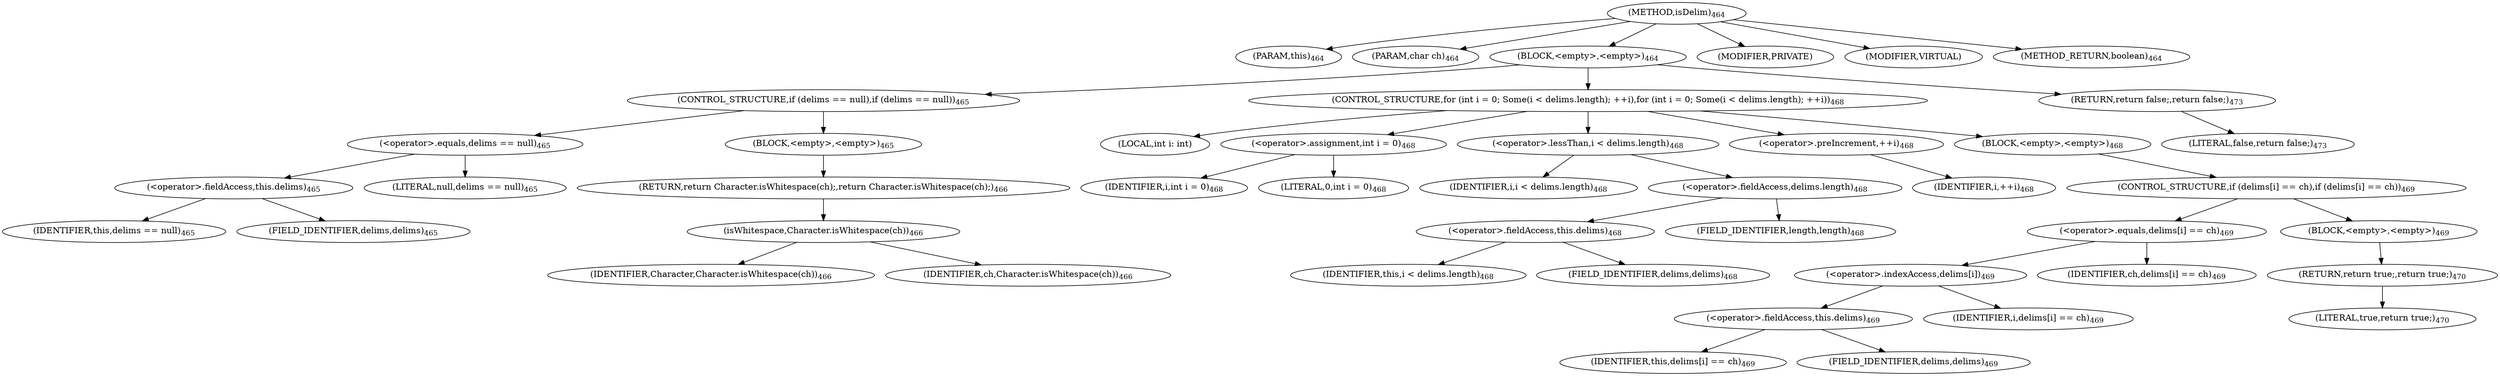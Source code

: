 digraph "isDelim" {  
"881" [label = <(METHOD,isDelim)<SUB>464</SUB>> ]
"882" [label = <(PARAM,this)<SUB>464</SUB>> ]
"883" [label = <(PARAM,char ch)<SUB>464</SUB>> ]
"884" [label = <(BLOCK,&lt;empty&gt;,&lt;empty&gt;)<SUB>464</SUB>> ]
"885" [label = <(CONTROL_STRUCTURE,if (delims == null),if (delims == null))<SUB>465</SUB>> ]
"886" [label = <(&lt;operator&gt;.equals,delims == null)<SUB>465</SUB>> ]
"887" [label = <(&lt;operator&gt;.fieldAccess,this.delims)<SUB>465</SUB>> ]
"888" [label = <(IDENTIFIER,this,delims == null)<SUB>465</SUB>> ]
"889" [label = <(FIELD_IDENTIFIER,delims,delims)<SUB>465</SUB>> ]
"890" [label = <(LITERAL,null,delims == null)<SUB>465</SUB>> ]
"891" [label = <(BLOCK,&lt;empty&gt;,&lt;empty&gt;)<SUB>465</SUB>> ]
"892" [label = <(RETURN,return Character.isWhitespace(ch);,return Character.isWhitespace(ch);)<SUB>466</SUB>> ]
"893" [label = <(isWhitespace,Character.isWhitespace(ch))<SUB>466</SUB>> ]
"894" [label = <(IDENTIFIER,Character,Character.isWhitespace(ch))<SUB>466</SUB>> ]
"895" [label = <(IDENTIFIER,ch,Character.isWhitespace(ch))<SUB>466</SUB>> ]
"896" [label = <(CONTROL_STRUCTURE,for (int i = 0; Some(i &lt; delims.length); ++i),for (int i = 0; Some(i &lt; delims.length); ++i))<SUB>468</SUB>> ]
"897" [label = <(LOCAL,int i: int)> ]
"898" [label = <(&lt;operator&gt;.assignment,int i = 0)<SUB>468</SUB>> ]
"899" [label = <(IDENTIFIER,i,int i = 0)<SUB>468</SUB>> ]
"900" [label = <(LITERAL,0,int i = 0)<SUB>468</SUB>> ]
"901" [label = <(&lt;operator&gt;.lessThan,i &lt; delims.length)<SUB>468</SUB>> ]
"902" [label = <(IDENTIFIER,i,i &lt; delims.length)<SUB>468</SUB>> ]
"903" [label = <(&lt;operator&gt;.fieldAccess,delims.length)<SUB>468</SUB>> ]
"904" [label = <(&lt;operator&gt;.fieldAccess,this.delims)<SUB>468</SUB>> ]
"905" [label = <(IDENTIFIER,this,i &lt; delims.length)<SUB>468</SUB>> ]
"906" [label = <(FIELD_IDENTIFIER,delims,delims)<SUB>468</SUB>> ]
"907" [label = <(FIELD_IDENTIFIER,length,length)<SUB>468</SUB>> ]
"908" [label = <(&lt;operator&gt;.preIncrement,++i)<SUB>468</SUB>> ]
"909" [label = <(IDENTIFIER,i,++i)<SUB>468</SUB>> ]
"910" [label = <(BLOCK,&lt;empty&gt;,&lt;empty&gt;)<SUB>468</SUB>> ]
"911" [label = <(CONTROL_STRUCTURE,if (delims[i] == ch),if (delims[i] == ch))<SUB>469</SUB>> ]
"912" [label = <(&lt;operator&gt;.equals,delims[i] == ch)<SUB>469</SUB>> ]
"913" [label = <(&lt;operator&gt;.indexAccess,delims[i])<SUB>469</SUB>> ]
"914" [label = <(&lt;operator&gt;.fieldAccess,this.delims)<SUB>469</SUB>> ]
"915" [label = <(IDENTIFIER,this,delims[i] == ch)<SUB>469</SUB>> ]
"916" [label = <(FIELD_IDENTIFIER,delims,delims)<SUB>469</SUB>> ]
"917" [label = <(IDENTIFIER,i,delims[i] == ch)<SUB>469</SUB>> ]
"918" [label = <(IDENTIFIER,ch,delims[i] == ch)<SUB>469</SUB>> ]
"919" [label = <(BLOCK,&lt;empty&gt;,&lt;empty&gt;)<SUB>469</SUB>> ]
"920" [label = <(RETURN,return true;,return true;)<SUB>470</SUB>> ]
"921" [label = <(LITERAL,true,return true;)<SUB>470</SUB>> ]
"922" [label = <(RETURN,return false;,return false;)<SUB>473</SUB>> ]
"923" [label = <(LITERAL,false,return false;)<SUB>473</SUB>> ]
"924" [label = <(MODIFIER,PRIVATE)> ]
"925" [label = <(MODIFIER,VIRTUAL)> ]
"926" [label = <(METHOD_RETURN,boolean)<SUB>464</SUB>> ]
  "881" -> "882" 
  "881" -> "883" 
  "881" -> "884" 
  "881" -> "924" 
  "881" -> "925" 
  "881" -> "926" 
  "884" -> "885" 
  "884" -> "896" 
  "884" -> "922" 
  "885" -> "886" 
  "885" -> "891" 
  "886" -> "887" 
  "886" -> "890" 
  "887" -> "888" 
  "887" -> "889" 
  "891" -> "892" 
  "892" -> "893" 
  "893" -> "894" 
  "893" -> "895" 
  "896" -> "897" 
  "896" -> "898" 
  "896" -> "901" 
  "896" -> "908" 
  "896" -> "910" 
  "898" -> "899" 
  "898" -> "900" 
  "901" -> "902" 
  "901" -> "903" 
  "903" -> "904" 
  "903" -> "907" 
  "904" -> "905" 
  "904" -> "906" 
  "908" -> "909" 
  "910" -> "911" 
  "911" -> "912" 
  "911" -> "919" 
  "912" -> "913" 
  "912" -> "918" 
  "913" -> "914" 
  "913" -> "917" 
  "914" -> "915" 
  "914" -> "916" 
  "919" -> "920" 
  "920" -> "921" 
  "922" -> "923" 
}
